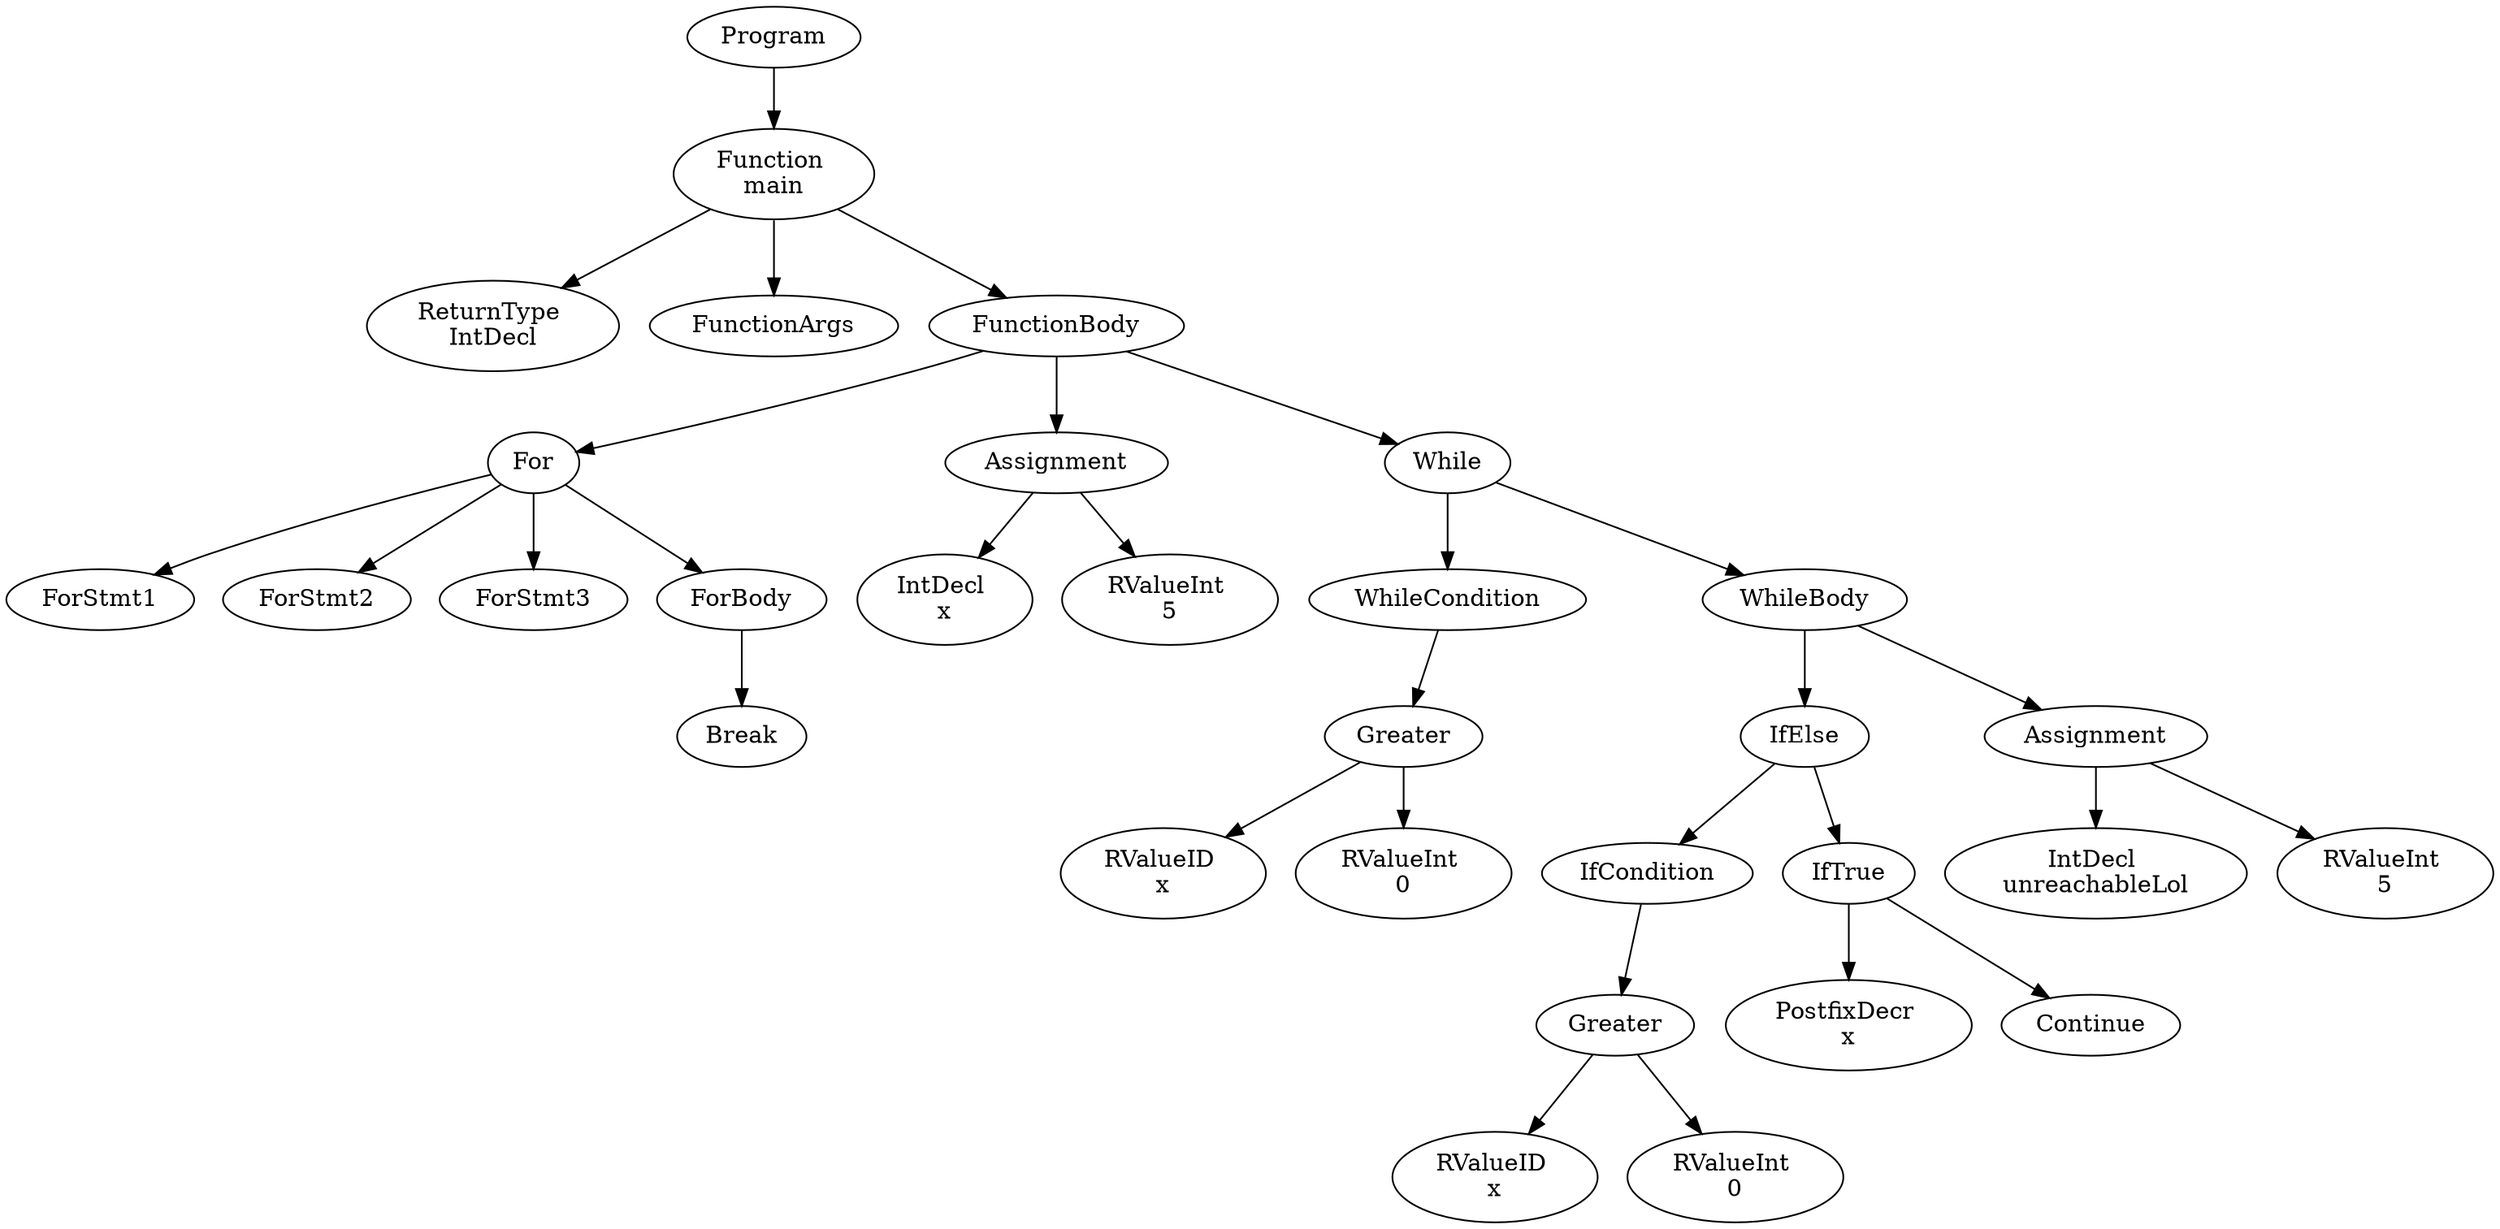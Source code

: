 digraph AST {
1 [label="Program"];
2 [label="Function \nmain"];
3 [label="ReturnType \nIntDecl"];
4 [label="FunctionArgs"];
5 [label="FunctionBody"];
6 [label="For"];
7 [label="ForStmt1"];
8 [label="ForStmt2"];
9 [label="ForStmt3"];
10 [label="ForBody"];
11 [label="Break"];
10 -> 11;
6 -> 7;
6 -> 8;
6 -> 9;
6 -> 10;
12 [label="Assignment"];
13 [label="IntDecl \nx"];
14 [label="RValueInt \n5"];
12 -> 13;
12 -> 14;
15 [label="While"];
16 [label="WhileCondition"];
17 [label="Greater"];
18 [label="RValueID \nx"];
19 [label="RValueInt \n0"];
17 -> 18;
17 -> 19;
16 -> 17;
20 [label="WhileBody"];
21 [label="IfElse"];
22 [label="IfCondition"];
23 [label="Greater"];
24 [label="RValueID \nx"];
25 [label="RValueInt \n0"];
23 -> 24;
23 -> 25;
22 -> 23;
26 [label="IfTrue"];
27 [label="PostfixDecr \nx"];
28 [label="Continue"];
26 -> 27;
26 -> 28;
21 -> 22;
21 -> 26;
29 [label="Assignment"];
30 [label="IntDecl \nunreachableLol"];
31 [label="RValueInt \n5"];
29 -> 30;
29 -> 31;
20 -> 21;
20 -> 29;
15 -> 16;
15 -> 20;
5 -> 6;
5 -> 12;
5 -> 15;
2 -> 3;
2 -> 4;
2 -> 5;
1 -> 2;
}